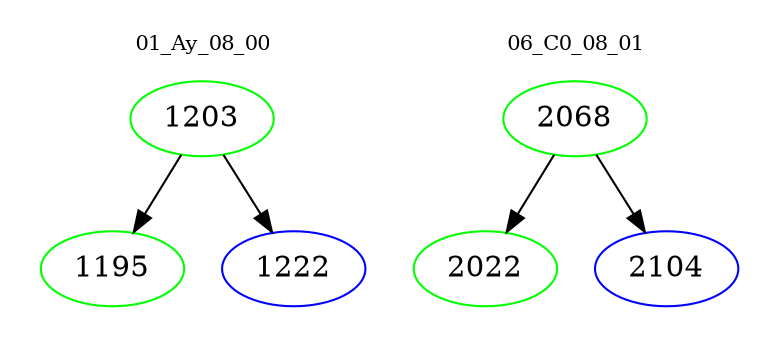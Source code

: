 digraph{
subgraph cluster_0 {
color = white
label = "01_Ay_08_00";
fontsize=10;
T0_1203 [label="1203", color="green"]
T0_1203 -> T0_1195 [color="black"]
T0_1195 [label="1195", color="green"]
T0_1203 -> T0_1222 [color="black"]
T0_1222 [label="1222", color="blue"]
}
subgraph cluster_1 {
color = white
label = "06_C0_08_01";
fontsize=10;
T1_2068 [label="2068", color="green"]
T1_2068 -> T1_2022 [color="black"]
T1_2022 [label="2022", color="green"]
T1_2068 -> T1_2104 [color="black"]
T1_2104 [label="2104", color="blue"]
}
}
